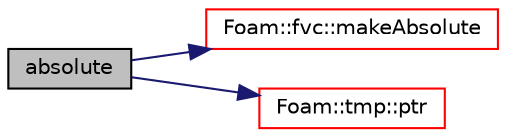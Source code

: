 digraph "absolute"
{
  bgcolor="transparent";
  edge [fontname="Helvetica",fontsize="10",labelfontname="Helvetica",labelfontsize="10"];
  node [fontname="Helvetica",fontsize="10",shape=record];
  rankdir="LR";
  Node1 [label="absolute",height=0.2,width=0.4,color="black", fillcolor="grey75", style="filled", fontcolor="black"];
  Node1 -> Node2 [color="midnightblue",fontsize="10",style="solid",fontname="Helvetica"];
  Node2 [label="Foam::fvc::makeAbsolute",height=0.2,width=0.4,color="red",URL="$a10709.html#abd91566bcbbe9cc41337f6ecc58c8f10",tooltip="Make the given flux absolute. "];
  Node1 -> Node3 [color="midnightblue",fontsize="10",style="solid",fontname="Helvetica"];
  Node3 [label="Foam::tmp::ptr",height=0.2,width=0.4,color="red",URL="$a02608.html#ae945b04459fc65065e2f0982b0b549f0",tooltip="Return tmp pointer for reuse. "];
}
